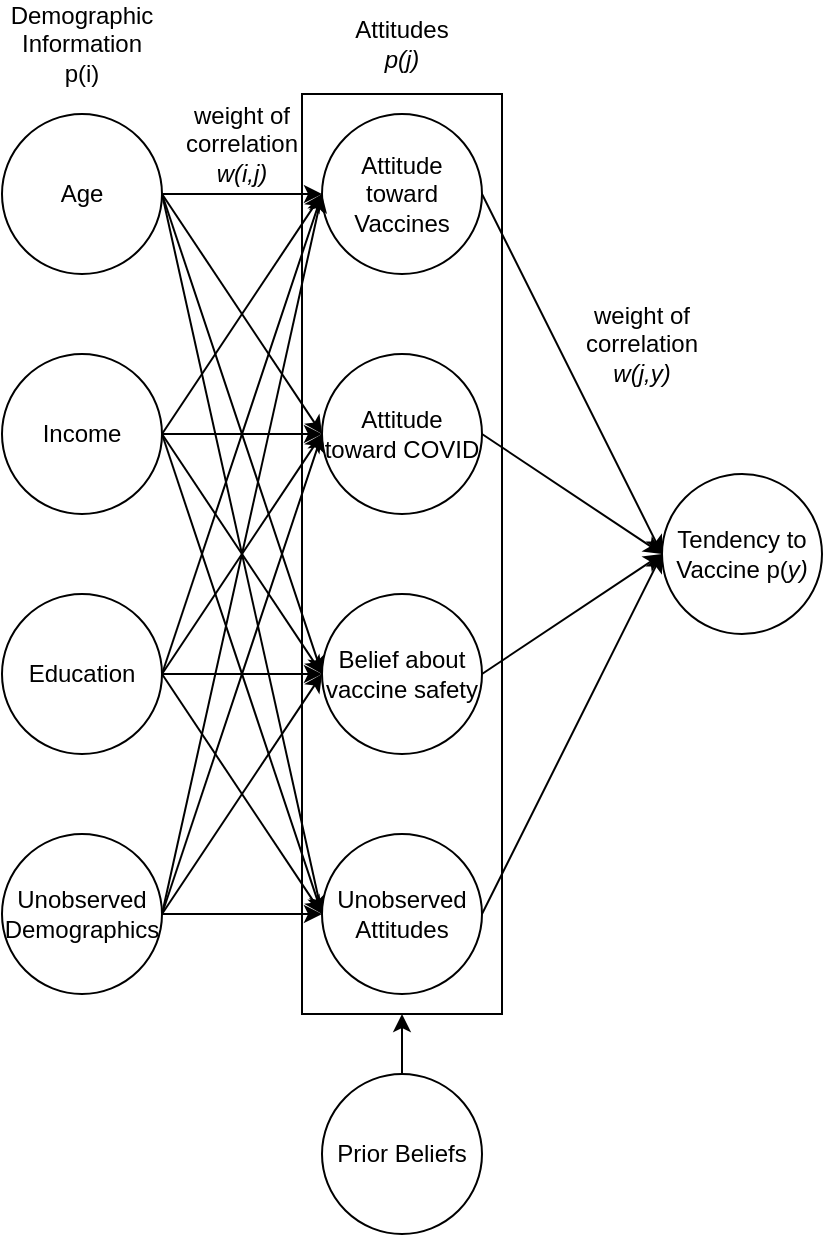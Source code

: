 <mxfile version="26.1.3">
  <diagram name="Page-1" id="JJjsDHY7Bmy2kn8PrVfE">
    <mxGraphModel dx="1213" dy="612" grid="1" gridSize="10" guides="1" tooltips="1" connect="1" arrows="1" fold="1" page="1" pageScale="1" pageWidth="850" pageHeight="1100" math="0" shadow="0">
      <root>
        <mxCell id="0" />
        <mxCell id="1" parent="0" />
        <mxCell id="FZulAc5fuG0MoaNXxATA-1" value="" style="rounded=0;whiteSpace=wrap;html=1;" vertex="1" parent="1">
          <mxGeometry x="310" y="150" width="100" height="460" as="geometry" />
        </mxCell>
        <mxCell id="gF6NzZF2bhkfZXJ9cEru-23" style="edgeStyle=orthogonalEdgeStyle;rounded=0;orthogonalLoop=1;jettySize=auto;html=1;exitX=1;exitY=0.5;exitDx=0;exitDy=0;entryX=0;entryY=0.5;entryDx=0;entryDy=0;" parent="1" source="gF6NzZF2bhkfZXJ9cEru-2" target="gF6NzZF2bhkfZXJ9cEru-6" edge="1">
          <mxGeometry relative="1" as="geometry" />
        </mxCell>
        <mxCell id="gF6NzZF2bhkfZXJ9cEru-27" style="rounded=0;orthogonalLoop=1;jettySize=auto;html=1;exitX=1;exitY=0.5;exitDx=0;exitDy=0;entryX=0;entryY=0.5;entryDx=0;entryDy=0;" parent="1" source="gF6NzZF2bhkfZXJ9cEru-2" target="gF6NzZF2bhkfZXJ9cEru-7" edge="1">
          <mxGeometry relative="1" as="geometry" />
        </mxCell>
        <mxCell id="gF6NzZF2bhkfZXJ9cEru-28" style="rounded=0;orthogonalLoop=1;jettySize=auto;html=1;exitX=1;exitY=0.5;exitDx=0;exitDy=0;entryX=0;entryY=0.5;entryDx=0;entryDy=0;" parent="1" source="gF6NzZF2bhkfZXJ9cEru-2" target="gF6NzZF2bhkfZXJ9cEru-5" edge="1">
          <mxGeometry relative="1" as="geometry" />
        </mxCell>
        <mxCell id="gF6NzZF2bhkfZXJ9cEru-33" style="rounded=0;orthogonalLoop=1;jettySize=auto;html=1;exitX=1;exitY=0.5;exitDx=0;exitDy=0;entryX=0;entryY=0.5;entryDx=0;entryDy=0;" parent="1" source="gF6NzZF2bhkfZXJ9cEru-2" target="gF6NzZF2bhkfZXJ9cEru-18" edge="1">
          <mxGeometry relative="1" as="geometry" />
        </mxCell>
        <mxCell id="gF6NzZF2bhkfZXJ9cEru-2" value="Income" style="ellipse;whiteSpace=wrap;html=1;aspect=fixed;" parent="1" vertex="1">
          <mxGeometry x="160" y="280" width="80" height="80" as="geometry" />
        </mxCell>
        <mxCell id="gF6NzZF2bhkfZXJ9cEru-22" style="edgeStyle=orthogonalEdgeStyle;rounded=0;orthogonalLoop=1;jettySize=auto;html=1;exitX=1;exitY=0.5;exitDx=0;exitDy=0;entryX=0;entryY=0.5;entryDx=0;entryDy=0;" parent="1" source="gF6NzZF2bhkfZXJ9cEru-3" target="gF6NzZF2bhkfZXJ9cEru-5" edge="1">
          <mxGeometry relative="1" as="geometry" />
        </mxCell>
        <mxCell id="gF6NzZF2bhkfZXJ9cEru-29" style="rounded=0;orthogonalLoop=1;jettySize=auto;html=1;exitX=1;exitY=0.5;exitDx=0;exitDy=0;entryX=0;entryY=0.5;entryDx=0;entryDy=0;" parent="1" source="gF6NzZF2bhkfZXJ9cEru-3" target="gF6NzZF2bhkfZXJ9cEru-6" edge="1">
          <mxGeometry relative="1" as="geometry" />
        </mxCell>
        <mxCell id="gF6NzZF2bhkfZXJ9cEru-30" style="rounded=0;orthogonalLoop=1;jettySize=auto;html=1;exitX=1;exitY=0.5;exitDx=0;exitDy=0;entryX=0;entryY=0.5;entryDx=0;entryDy=0;" parent="1" source="gF6NzZF2bhkfZXJ9cEru-3" target="gF6NzZF2bhkfZXJ9cEru-7" edge="1">
          <mxGeometry relative="1" as="geometry" />
        </mxCell>
        <mxCell id="gF6NzZF2bhkfZXJ9cEru-31" style="rounded=0;orthogonalLoop=1;jettySize=auto;html=1;exitX=1;exitY=0.5;exitDx=0;exitDy=0;entryX=0;entryY=0.5;entryDx=0;entryDy=0;" parent="1" source="gF6NzZF2bhkfZXJ9cEru-3" target="gF6NzZF2bhkfZXJ9cEru-18" edge="1">
          <mxGeometry relative="1" as="geometry" />
        </mxCell>
        <mxCell id="gF6NzZF2bhkfZXJ9cEru-3" value="Age" style="ellipse;whiteSpace=wrap;html=1;aspect=fixed;" parent="1" vertex="1">
          <mxGeometry x="160" y="160" width="80" height="80" as="geometry" />
        </mxCell>
        <mxCell id="gF6NzZF2bhkfZXJ9cEru-24" style="edgeStyle=orthogonalEdgeStyle;rounded=0;orthogonalLoop=1;jettySize=auto;html=1;exitX=1;exitY=0.5;exitDx=0;exitDy=0;entryX=0;entryY=0.5;entryDx=0;entryDy=0;" parent="1" source="gF6NzZF2bhkfZXJ9cEru-4" target="gF6NzZF2bhkfZXJ9cEru-7" edge="1">
          <mxGeometry relative="1" as="geometry" />
        </mxCell>
        <mxCell id="gF6NzZF2bhkfZXJ9cEru-34" style="rounded=0;orthogonalLoop=1;jettySize=auto;html=1;exitX=1;exitY=0.5;exitDx=0;exitDy=0;" parent="1" source="gF6NzZF2bhkfZXJ9cEru-4" edge="1">
          <mxGeometry relative="1" as="geometry">
            <mxPoint x="320" y="320" as="targetPoint" />
          </mxGeometry>
        </mxCell>
        <mxCell id="gF6NzZF2bhkfZXJ9cEru-35" style="rounded=0;orthogonalLoop=1;jettySize=auto;html=1;exitX=1;exitY=0.5;exitDx=0;exitDy=0;entryX=0;entryY=0.5;entryDx=0;entryDy=0;" parent="1" source="gF6NzZF2bhkfZXJ9cEru-4" target="gF6NzZF2bhkfZXJ9cEru-5" edge="1">
          <mxGeometry relative="1" as="geometry" />
        </mxCell>
        <mxCell id="gF6NzZF2bhkfZXJ9cEru-37" style="rounded=0;orthogonalLoop=1;jettySize=auto;html=1;exitX=1;exitY=0.5;exitDx=0;exitDy=0;entryX=0;entryY=0.5;entryDx=0;entryDy=0;" parent="1" source="gF6NzZF2bhkfZXJ9cEru-4" target="gF6NzZF2bhkfZXJ9cEru-18" edge="1">
          <mxGeometry relative="1" as="geometry" />
        </mxCell>
        <mxCell id="gF6NzZF2bhkfZXJ9cEru-4" value="Education" style="ellipse;whiteSpace=wrap;html=1;aspect=fixed;" parent="1" vertex="1">
          <mxGeometry x="160" y="400" width="80" height="80" as="geometry" />
        </mxCell>
        <mxCell id="gF6NzZF2bhkfZXJ9cEru-12" style="rounded=0;orthogonalLoop=1;jettySize=auto;html=1;exitX=1;exitY=0.5;exitDx=0;exitDy=0;entryX=0;entryY=0.5;entryDx=0;entryDy=0;" parent="1" source="gF6NzZF2bhkfZXJ9cEru-5" target="gF6NzZF2bhkfZXJ9cEru-11" edge="1">
          <mxGeometry relative="1" as="geometry" />
        </mxCell>
        <mxCell id="gF6NzZF2bhkfZXJ9cEru-5" value="Attitude toward Vaccines" style="ellipse;whiteSpace=wrap;html=1;aspect=fixed;" parent="1" vertex="1">
          <mxGeometry x="320" y="160" width="80" height="80" as="geometry" />
        </mxCell>
        <mxCell id="gF6NzZF2bhkfZXJ9cEru-13" style="rounded=0;orthogonalLoop=1;jettySize=auto;html=1;exitX=1;exitY=0.5;exitDx=0;exitDy=0;entryX=0;entryY=0.5;entryDx=0;entryDy=0;" parent="1" source="gF6NzZF2bhkfZXJ9cEru-6" target="gF6NzZF2bhkfZXJ9cEru-11" edge="1">
          <mxGeometry relative="1" as="geometry" />
        </mxCell>
        <mxCell id="gF6NzZF2bhkfZXJ9cEru-6" value="Attitude toward COVID" style="ellipse;whiteSpace=wrap;html=1;aspect=fixed;" parent="1" vertex="1">
          <mxGeometry x="320" y="280" width="80" height="80" as="geometry" />
        </mxCell>
        <mxCell id="gF6NzZF2bhkfZXJ9cEru-14" style="rounded=0;orthogonalLoop=1;jettySize=auto;html=1;exitX=1;exitY=0.5;exitDx=0;exitDy=0;entryX=0;entryY=0.5;entryDx=0;entryDy=0;" parent="1" source="gF6NzZF2bhkfZXJ9cEru-7" target="gF6NzZF2bhkfZXJ9cEru-11" edge="1">
          <mxGeometry relative="1" as="geometry" />
        </mxCell>
        <mxCell id="gF6NzZF2bhkfZXJ9cEru-7" value="Belief about vaccine safety" style="ellipse;whiteSpace=wrap;html=1;aspect=fixed;" parent="1" vertex="1">
          <mxGeometry x="320" y="400" width="80" height="80" as="geometry" />
        </mxCell>
        <mxCell id="gF6NzZF2bhkfZXJ9cEru-11" value="Tendency to Vaccine p(&lt;i&gt;y)&lt;/i&gt;" style="ellipse;whiteSpace=wrap;html=1;aspect=fixed;" parent="1" vertex="1">
          <mxGeometry x="490" y="340" width="80" height="80" as="geometry" />
        </mxCell>
        <mxCell id="gF6NzZF2bhkfZXJ9cEru-15" value="Demographic Information p(i)" style="text;html=1;align=center;verticalAlign=middle;whiteSpace=wrap;rounded=0;" parent="1" vertex="1">
          <mxGeometry x="170" y="110" width="60" height="30" as="geometry" />
        </mxCell>
        <mxCell id="gF6NzZF2bhkfZXJ9cEru-16" value="Attitudes &lt;i&gt;p(j)&lt;/i&gt;" style="text;html=1;align=center;verticalAlign=middle;whiteSpace=wrap;rounded=0;" parent="1" vertex="1">
          <mxGeometry x="330" y="110" width="60" height="30" as="geometry" />
        </mxCell>
        <mxCell id="gF6NzZF2bhkfZXJ9cEru-25" style="edgeStyle=orthogonalEdgeStyle;rounded=0;orthogonalLoop=1;jettySize=auto;html=1;exitX=1;exitY=0.5;exitDx=0;exitDy=0;entryX=0;entryY=0.5;entryDx=0;entryDy=0;" parent="1" source="gF6NzZF2bhkfZXJ9cEru-17" target="gF6NzZF2bhkfZXJ9cEru-18" edge="1">
          <mxGeometry relative="1" as="geometry" />
        </mxCell>
        <mxCell id="gF6NzZF2bhkfZXJ9cEru-26" style="rounded=0;orthogonalLoop=1;jettySize=auto;html=1;exitX=1;exitY=0.5;exitDx=0;exitDy=0;entryX=0;entryY=0.5;entryDx=0;entryDy=0;" parent="1" source="gF6NzZF2bhkfZXJ9cEru-17" target="gF6NzZF2bhkfZXJ9cEru-7" edge="1">
          <mxGeometry relative="1" as="geometry" />
        </mxCell>
        <mxCell id="gF6NzZF2bhkfZXJ9cEru-36" style="rounded=0;orthogonalLoop=1;jettySize=auto;html=1;exitX=1;exitY=0.5;exitDx=0;exitDy=0;entryX=0;entryY=0.5;entryDx=0;entryDy=0;" parent="1" source="gF6NzZF2bhkfZXJ9cEru-17" target="gF6NzZF2bhkfZXJ9cEru-6" edge="1">
          <mxGeometry relative="1" as="geometry" />
        </mxCell>
        <mxCell id="gF6NzZF2bhkfZXJ9cEru-38" style="rounded=0;orthogonalLoop=1;jettySize=auto;html=1;exitX=1;exitY=0.5;exitDx=0;exitDy=0;entryX=0;entryY=0.5;entryDx=0;entryDy=0;" parent="1" source="gF6NzZF2bhkfZXJ9cEru-17" target="gF6NzZF2bhkfZXJ9cEru-5" edge="1">
          <mxGeometry relative="1" as="geometry" />
        </mxCell>
        <mxCell id="gF6NzZF2bhkfZXJ9cEru-17" value="Unobserved Demographics" style="ellipse;whiteSpace=wrap;html=1;aspect=fixed;" parent="1" vertex="1">
          <mxGeometry x="160" y="520" width="80" height="80" as="geometry" />
        </mxCell>
        <mxCell id="gF6NzZF2bhkfZXJ9cEru-20" style="rounded=0;orthogonalLoop=1;jettySize=auto;html=1;exitX=1;exitY=0.5;exitDx=0;exitDy=0;entryX=0;entryY=0.5;entryDx=0;entryDy=0;" parent="1" source="gF6NzZF2bhkfZXJ9cEru-18" target="gF6NzZF2bhkfZXJ9cEru-11" edge="1">
          <mxGeometry relative="1" as="geometry" />
        </mxCell>
        <mxCell id="gF6NzZF2bhkfZXJ9cEru-18" value="Unobserved Attitudes" style="ellipse;whiteSpace=wrap;html=1;aspect=fixed;" parent="1" vertex="1">
          <mxGeometry x="320" y="520" width="80" height="80" as="geometry" />
        </mxCell>
        <mxCell id="gF6NzZF2bhkfZXJ9cEru-32" value="weight of correlation &lt;i&gt;w(i,j)&lt;/i&gt;" style="text;html=1;align=center;verticalAlign=middle;whiteSpace=wrap;rounded=0;" parent="1" vertex="1">
          <mxGeometry x="250" y="160" width="60" height="30" as="geometry" />
        </mxCell>
        <mxCell id="gF6NzZF2bhkfZXJ9cEru-39" value="weight of correlation &lt;i&gt;w(j,y)&lt;/i&gt;" style="text;html=1;align=center;verticalAlign=middle;whiteSpace=wrap;rounded=0;" parent="1" vertex="1">
          <mxGeometry x="450" y="260" width="60" height="30" as="geometry" />
        </mxCell>
        <mxCell id="FZulAc5fuG0MoaNXxATA-4" style="edgeStyle=orthogonalEdgeStyle;rounded=0;orthogonalLoop=1;jettySize=auto;html=1;exitX=0.5;exitY=0;exitDx=0;exitDy=0;entryX=0.5;entryY=1;entryDx=0;entryDy=0;" edge="1" parent="1" source="FZulAc5fuG0MoaNXxATA-3" target="FZulAc5fuG0MoaNXxATA-1">
          <mxGeometry relative="1" as="geometry" />
        </mxCell>
        <mxCell id="FZulAc5fuG0MoaNXxATA-3" value="Prior Beliefs" style="ellipse;whiteSpace=wrap;html=1;aspect=fixed;" vertex="1" parent="1">
          <mxGeometry x="320" y="640" width="80" height="80" as="geometry" />
        </mxCell>
      </root>
    </mxGraphModel>
  </diagram>
</mxfile>

